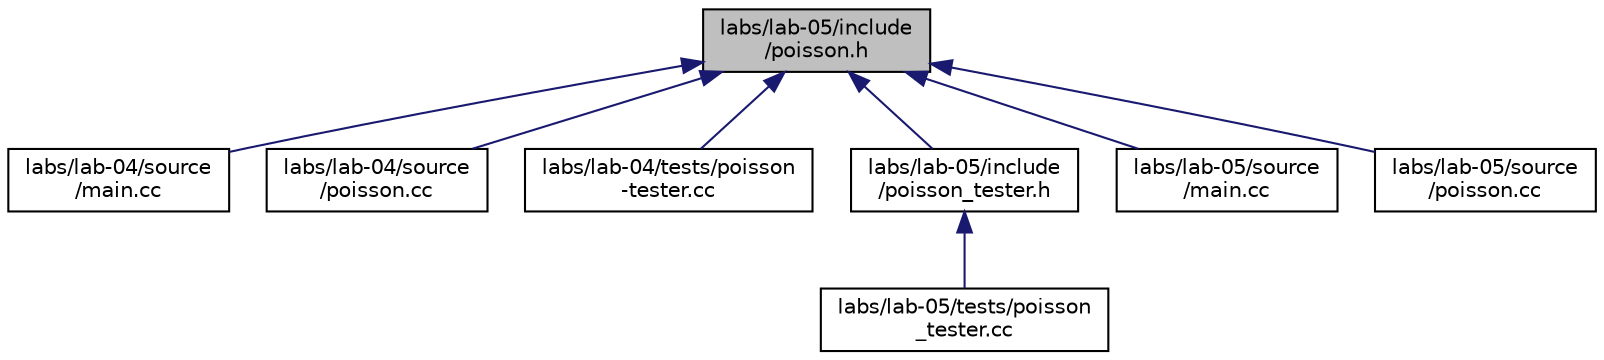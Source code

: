 digraph "labs/lab-05/include/poisson.h"
{
 // LATEX_PDF_SIZE
  bgcolor="transparent";
  edge [fontname="Helvetica",fontsize="10",labelfontname="Helvetica",labelfontsize="10"];
  node [fontname="Helvetica",fontsize="10",shape=record];
  Node1 [label="labs/lab-05/include\l/poisson.h",height=0.2,width=0.4,color="black", fillcolor="grey75", style="filled", fontcolor="black",tooltip=" "];
  Node1 -> Node2 [dir="back",color="midnightblue",fontsize="10",style="solid",fontname="Helvetica"];
  Node2 [label="labs/lab-04/source\l/main.cc",height=0.2,width=0.4,color="black",URL="$lab-04_2source_2main_8cc.html",tooltip=" "];
  Node1 -> Node3 [dir="back",color="midnightblue",fontsize="10",style="solid",fontname="Helvetica"];
  Node3 [label="labs/lab-04/source\l/poisson.cc",height=0.2,width=0.4,color="black",URL="$lab-04_2source_2poisson_8cc.html",tooltip=" "];
  Node1 -> Node4 [dir="back",color="midnightblue",fontsize="10",style="solid",fontname="Helvetica"];
  Node4 [label="labs/lab-04/tests/poisson\l-tester.cc",height=0.2,width=0.4,color="black",URL="$poisson-tester_8cc.html",tooltip=" "];
  Node1 -> Node5 [dir="back",color="midnightblue",fontsize="10",style="solid",fontname="Helvetica"];
  Node5 [label="labs/lab-05/include\l/poisson_tester.h",height=0.2,width=0.4,color="black",URL="$poisson__tester_8h.html",tooltip=" "];
  Node5 -> Node6 [dir="back",color="midnightblue",fontsize="10",style="solid",fontname="Helvetica"];
  Node6 [label="labs/lab-05/tests/poisson\l_tester.cc",height=0.2,width=0.4,color="black",URL="$poisson__tester_8cc.html",tooltip=" "];
  Node1 -> Node7 [dir="back",color="midnightblue",fontsize="10",style="solid",fontname="Helvetica"];
  Node7 [label="labs/lab-05/source\l/main.cc",height=0.2,width=0.4,color="black",URL="$lab-05_2source_2main_8cc.html",tooltip=" "];
  Node1 -> Node8 [dir="back",color="midnightblue",fontsize="10",style="solid",fontname="Helvetica"];
  Node8 [label="labs/lab-05/source\l/poisson.cc",height=0.2,width=0.4,color="black",URL="$lab-05_2source_2poisson_8cc.html",tooltip=" "];
}
